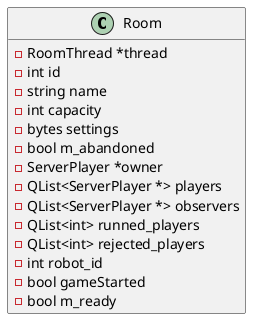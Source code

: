 @startuml
hide empty methods
class Room {
  -RoomThread *thread
  -int id
  -string name
  -int capacity
  -bytes settings
  -bool m_abandoned
  -ServerPlayer *owner
  -QList<ServerPlayer *> players
  -QList<ServerPlayer *> observers
  -QList<int> runned_players
  -QList<int> rejected_players
  -int robot_id
  -bool gameStarted
  -bool m_ready

}
@enduml

